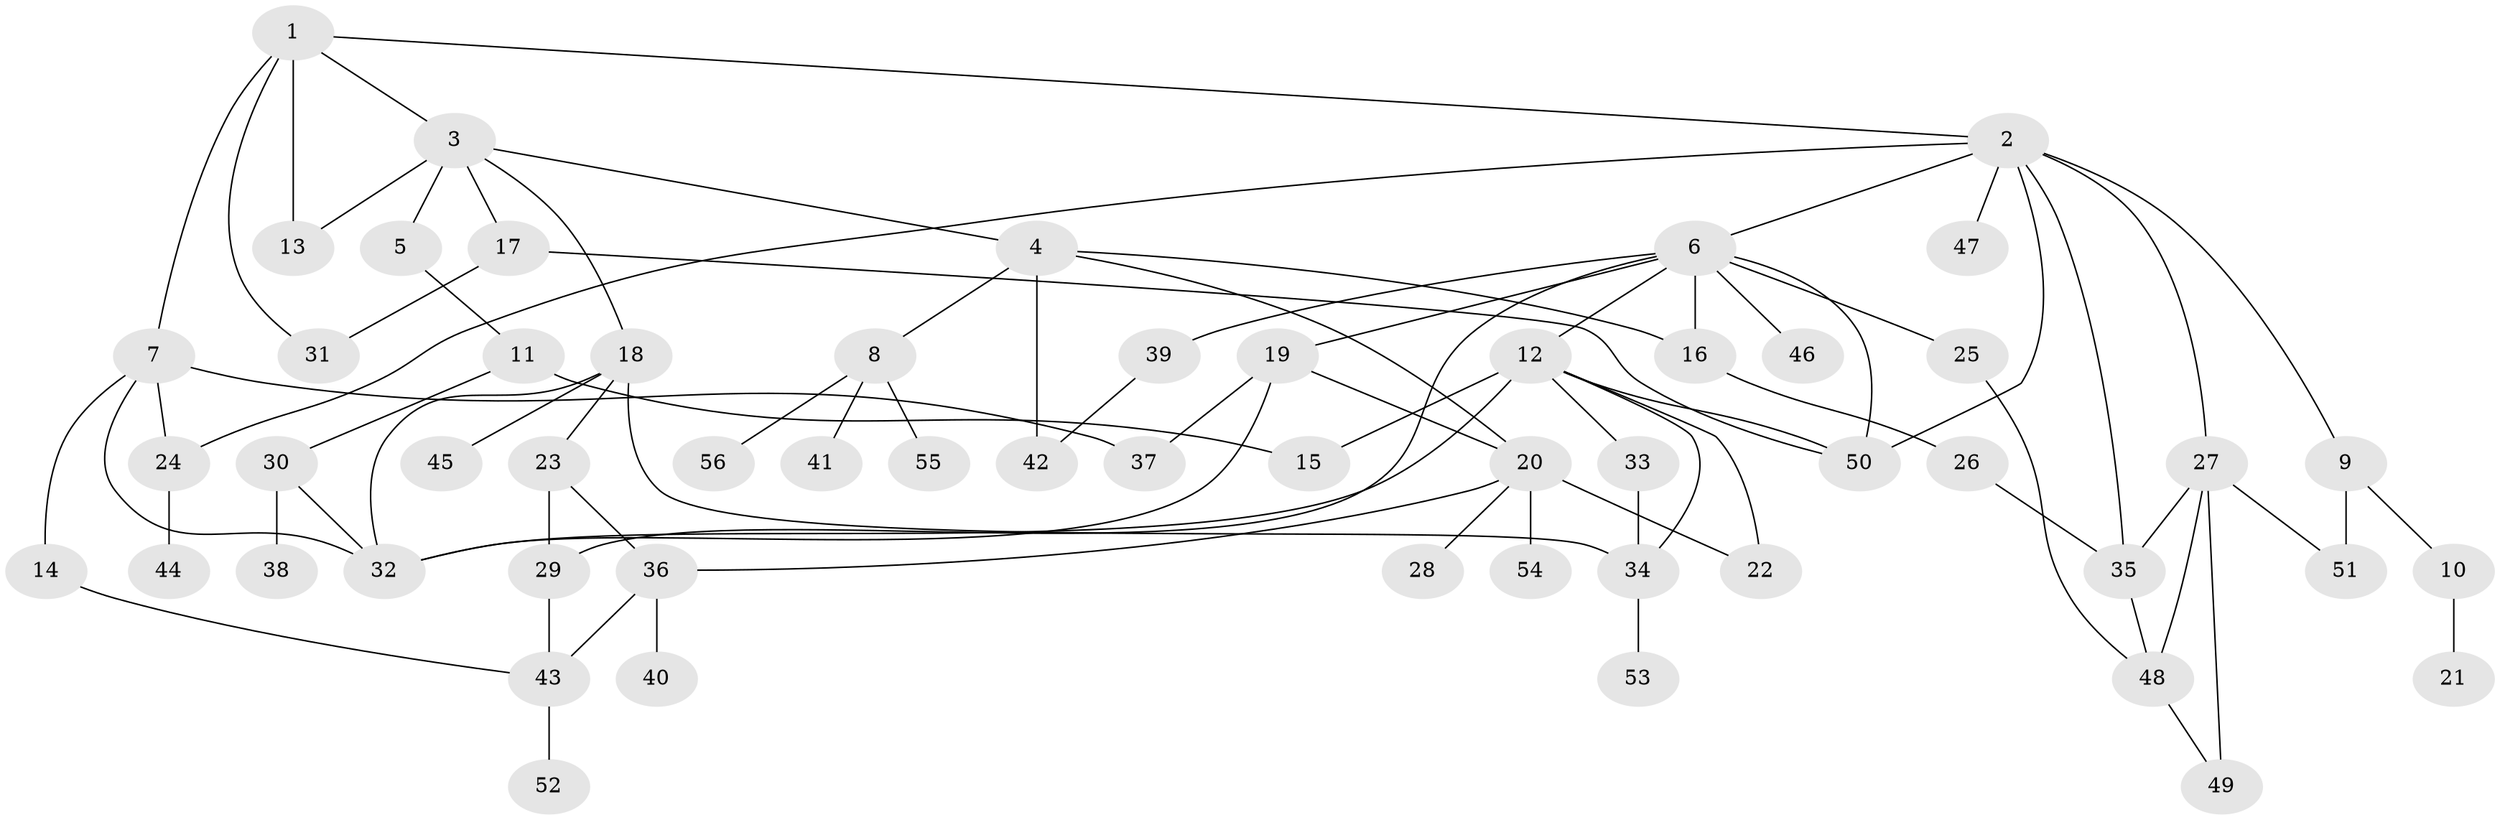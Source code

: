 // original degree distribution, {5: 0.07207207207207207, 9: 0.009009009009009009, 3: 0.2072072072072072, 1: 0.2972972972972973, 8: 0.009009009009009009, 4: 0.07207207207207207, 2: 0.3063063063063063, 6: 0.018018018018018018, 7: 0.009009009009009009}
// Generated by graph-tools (version 1.1) at 2025/34/03/09/25 02:34:02]
// undirected, 56 vertices, 83 edges
graph export_dot {
graph [start="1"]
  node [color=gray90,style=filled];
  1;
  2;
  3;
  4;
  5;
  6;
  7;
  8;
  9;
  10;
  11;
  12;
  13;
  14;
  15;
  16;
  17;
  18;
  19;
  20;
  21;
  22;
  23;
  24;
  25;
  26;
  27;
  28;
  29;
  30;
  31;
  32;
  33;
  34;
  35;
  36;
  37;
  38;
  39;
  40;
  41;
  42;
  43;
  44;
  45;
  46;
  47;
  48;
  49;
  50;
  51;
  52;
  53;
  54;
  55;
  56;
  1 -- 2 [weight=1.0];
  1 -- 3 [weight=1.0];
  1 -- 7 [weight=1.0];
  1 -- 13 [weight=2.0];
  1 -- 31 [weight=1.0];
  2 -- 6 [weight=1.0];
  2 -- 9 [weight=1.0];
  2 -- 24 [weight=1.0];
  2 -- 27 [weight=1.0];
  2 -- 35 [weight=1.0];
  2 -- 47 [weight=1.0];
  2 -- 50 [weight=1.0];
  3 -- 4 [weight=1.0];
  3 -- 5 [weight=1.0];
  3 -- 13 [weight=1.0];
  3 -- 17 [weight=1.0];
  3 -- 18 [weight=1.0];
  4 -- 8 [weight=1.0];
  4 -- 16 [weight=1.0];
  4 -- 20 [weight=1.0];
  4 -- 42 [weight=1.0];
  5 -- 11 [weight=1.0];
  6 -- 12 [weight=1.0];
  6 -- 16 [weight=1.0];
  6 -- 19 [weight=1.0];
  6 -- 25 [weight=1.0];
  6 -- 29 [weight=1.0];
  6 -- 39 [weight=1.0];
  6 -- 46 [weight=1.0];
  6 -- 50 [weight=1.0];
  7 -- 14 [weight=1.0];
  7 -- 24 [weight=1.0];
  7 -- 32 [weight=1.0];
  7 -- 37 [weight=1.0];
  8 -- 41 [weight=1.0];
  8 -- 55 [weight=1.0];
  8 -- 56 [weight=1.0];
  9 -- 10 [weight=1.0];
  9 -- 51 [weight=1.0];
  10 -- 21 [weight=1.0];
  11 -- 15 [weight=1.0];
  11 -- 30 [weight=1.0];
  12 -- 15 [weight=3.0];
  12 -- 22 [weight=1.0];
  12 -- 32 [weight=1.0];
  12 -- 33 [weight=2.0];
  12 -- 34 [weight=1.0];
  12 -- 50 [weight=1.0];
  14 -- 43 [weight=1.0];
  16 -- 26 [weight=1.0];
  17 -- 31 [weight=1.0];
  17 -- 50 [weight=1.0];
  18 -- 23 [weight=1.0];
  18 -- 32 [weight=1.0];
  18 -- 34 [weight=1.0];
  18 -- 45 [weight=1.0];
  19 -- 20 [weight=1.0];
  19 -- 32 [weight=1.0];
  19 -- 37 [weight=1.0];
  20 -- 22 [weight=1.0];
  20 -- 28 [weight=1.0];
  20 -- 36 [weight=1.0];
  20 -- 54 [weight=1.0];
  23 -- 29 [weight=1.0];
  23 -- 36 [weight=1.0];
  24 -- 44 [weight=1.0];
  25 -- 48 [weight=1.0];
  26 -- 35 [weight=1.0];
  27 -- 35 [weight=1.0];
  27 -- 48 [weight=1.0];
  27 -- 49 [weight=1.0];
  27 -- 51 [weight=1.0];
  29 -- 43 [weight=1.0];
  30 -- 32 [weight=1.0];
  30 -- 38 [weight=1.0];
  33 -- 34 [weight=1.0];
  34 -- 53 [weight=1.0];
  35 -- 48 [weight=1.0];
  36 -- 40 [weight=1.0];
  36 -- 43 [weight=1.0];
  39 -- 42 [weight=1.0];
  43 -- 52 [weight=1.0];
  48 -- 49 [weight=1.0];
}
